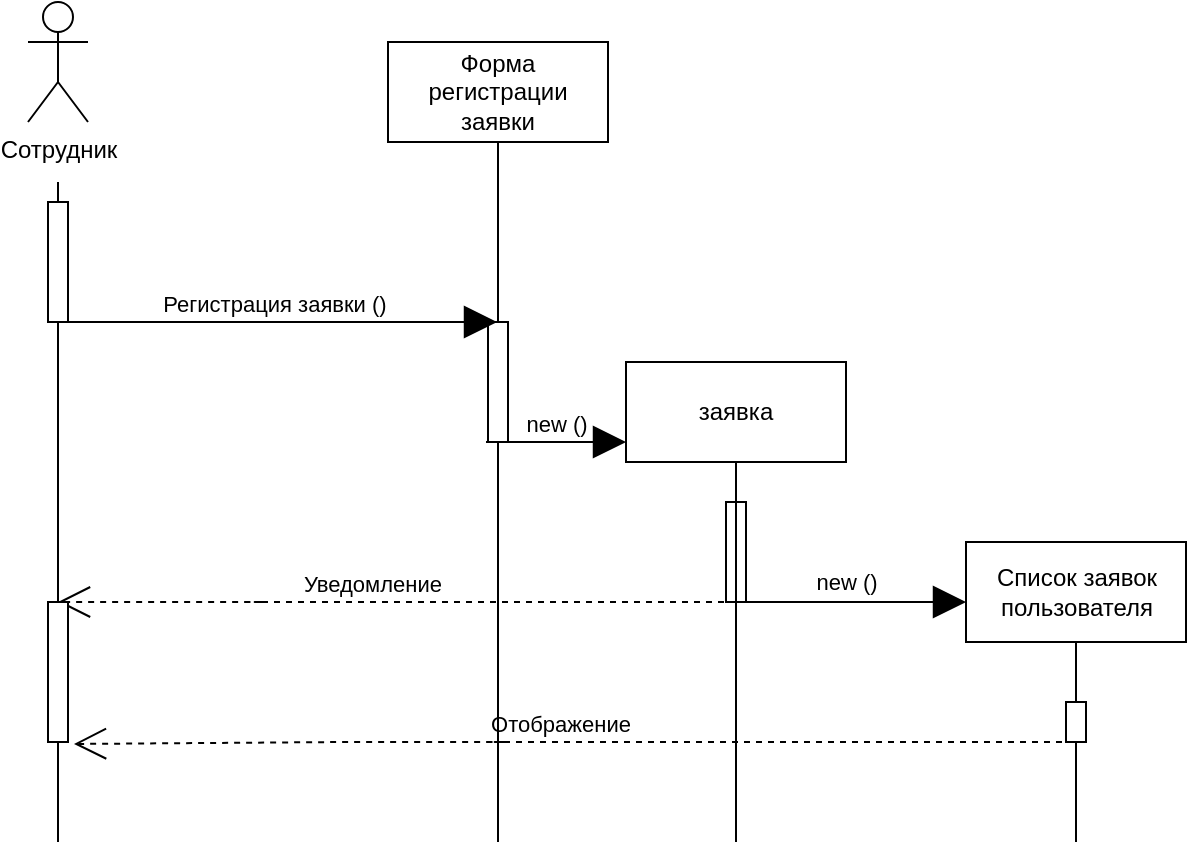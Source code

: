 <mxfile version="15.3.7" type="github">
  <diagram id="yxd2h5v2QWg0KXxMQdkO" name="Page-1">
    <mxGraphModel dx="1422" dy="765" grid="1" gridSize="10" guides="1" tooltips="1" connect="1" arrows="1" fold="1" page="1" pageScale="1" pageWidth="827" pageHeight="1169" math="0" shadow="0">
      <root>
        <mxCell id="0" />
        <mxCell id="1" parent="0" />
        <mxCell id="6VRx5CO1xJcbrcZvfMLV-1" value="Сотрудник" style="shape=umlActor;verticalLabelPosition=bottom;verticalAlign=top;html=1;outlineConnect=0;hachureGap=4;pointerEvents=0;" parent="1" vertex="1">
          <mxGeometry x="60" y="100" width="30" height="60" as="geometry" />
        </mxCell>
        <mxCell id="6VRx5CO1xJcbrcZvfMLV-2" value="" style="line;strokeWidth=1;direction=south;html=1;perimeter=backbonePerimeter;points=[];outlineConnect=0;hachureGap=4;pointerEvents=0;" parent="1" vertex="1">
          <mxGeometry x="70" y="190" width="10" height="330" as="geometry" />
        </mxCell>
        <mxCell id="6VRx5CO1xJcbrcZvfMLV-3" value="" style="verticalLabelPosition=bottom;verticalAlign=top;html=1;shape=mxgraph.basic.rect;fillColor2=none;strokeWidth=1;size=20;indent=5;hachureGap=4;pointerEvents=0;" parent="1" vertex="1">
          <mxGeometry x="70" y="200" width="10" height="60" as="geometry" />
        </mxCell>
        <mxCell id="6VRx5CO1xJcbrcZvfMLV-4" value="" style="verticalLabelPosition=bottom;verticalAlign=top;html=1;shape=mxgraph.basic.rect;fillColor2=none;strokeWidth=1;size=20;indent=5;hachureGap=4;pointerEvents=0;" parent="1" vertex="1">
          <mxGeometry x="70" y="320" width="10" as="geometry" />
        </mxCell>
        <mxCell id="6VRx5CO1xJcbrcZvfMLV-8" value="" style="verticalLabelPosition=bottom;verticalAlign=top;html=1;shape=mxgraph.basic.rect;fillColor2=none;strokeWidth=1;size=20;indent=5;hachureGap=4;pointerEvents=0;" parent="1" vertex="1">
          <mxGeometry x="409" y="350" width="10" height="50" as="geometry" />
        </mxCell>
        <mxCell id="6VRx5CO1xJcbrcZvfMLV-12" value="" style="line;strokeWidth=1;direction=south;html=1;perimeter=backbonePerimeter;points=[];outlineConnect=0;hachureGap=4;pointerEvents=0;" parent="1" vertex="1">
          <mxGeometry x="290" y="170" width="10" height="350" as="geometry" />
        </mxCell>
        <mxCell id="6VRx5CO1xJcbrcZvfMLV-13" value="" style="line;strokeWidth=1;direction=south;html=1;perimeter=backbonePerimeter;points=[];outlineConnect=0;hachureGap=4;pointerEvents=0;" parent="1" vertex="1">
          <mxGeometry x="579" y="420" width="10" height="100" as="geometry" />
        </mxCell>
        <mxCell id="6VRx5CO1xJcbrcZvfMLV-15" value="" style="verticalLabelPosition=bottom;verticalAlign=top;html=1;shape=mxgraph.basic.rect;fillColor2=none;strokeWidth=1;size=20;indent=5;hachureGap=4;pointerEvents=0;" parent="1" vertex="1">
          <mxGeometry x="290" y="260" width="10" height="60" as="geometry" />
        </mxCell>
        <mxCell id="6VRx5CO1xJcbrcZvfMLV-16" value="Форма регистрации заявки" style="html=1;hachureGap=4;pointerEvents=0;strokeWidth=1;align=center;whiteSpace=wrap;" parent="1" vertex="1">
          <mxGeometry x="240" y="120" width="110" height="50" as="geometry" />
        </mxCell>
        <mxCell id="6VRx5CO1xJcbrcZvfMLV-17" value="Список заявок&lt;br&gt;пользователя" style="html=1;hachureGap=4;pointerEvents=0;strokeWidth=1;" parent="1" vertex="1">
          <mxGeometry x="529" y="370" width="110" height="50" as="geometry" />
        </mxCell>
        <mxCell id="6VRx5CO1xJcbrcZvfMLV-20" value="Регистрация заявки ()" style="html=1;verticalAlign=bottom;labelBackgroundColor=none;endArrow=block;endFill=1;startSize=14;endSize=14;sourcePerimeterSpacing=8;targetPerimeterSpacing=8;" parent="1" target="6VRx5CO1xJcbrcZvfMLV-12" edge="1">
          <mxGeometry width="160" relative="1" as="geometry">
            <mxPoint x="70" y="260" as="sourcePoint" />
            <mxPoint x="230" y="260" as="targetPoint" />
            <Array as="points">
              <mxPoint x="270" y="260" />
            </Array>
          </mxGeometry>
        </mxCell>
        <mxCell id="6VRx5CO1xJcbrcZvfMLV-21" value="Уведомление" style="html=1;verticalAlign=bottom;labelBackgroundColor=none;endArrow=open;endFill=0;dashed=1;startSize=14;endSize=14;sourcePerimeterSpacing=8;targetPerimeterSpacing=8;exitX=-0.1;exitY=1;exitDx=0;exitDy=0;exitPerimeter=0;" parent="1" source="6VRx5CO1xJcbrcZvfMLV-8" target="6VRx5CO1xJcbrcZvfMLV-2" edge="1">
          <mxGeometry width="160" relative="1" as="geometry">
            <mxPoint x="280" y="400" as="sourcePoint" />
            <mxPoint x="80" y="400" as="targetPoint" />
            <Array as="points">
              <mxPoint x="170" y="400" />
              <mxPoint x="180" y="400" />
            </Array>
          </mxGeometry>
        </mxCell>
        <mxCell id="6VRx5CO1xJcbrcZvfMLV-27" value="заявка" style="html=1;hachureGap=4;pointerEvents=0;strokeWidth=1;whiteSpace=wrap;" parent="1" vertex="1">
          <mxGeometry x="359" y="280" width="110" height="50" as="geometry" />
        </mxCell>
        <mxCell id="6VRx5CO1xJcbrcZvfMLV-28" value="new ()" style="html=1;verticalAlign=bottom;labelBackgroundColor=none;endArrow=block;endFill=1;startSize=14;endSize=14;sourcePerimeterSpacing=8;targetPerimeterSpacing=8;" parent="1" edge="1">
          <mxGeometry width="160" relative="1" as="geometry">
            <mxPoint x="289" y="320" as="sourcePoint" />
            <mxPoint x="359" y="320" as="targetPoint" />
            <Array as="points">
              <mxPoint x="334.5" y="320" />
            </Array>
          </mxGeometry>
        </mxCell>
        <mxCell id="6VRx5CO1xJcbrcZvfMLV-29" value="" style="line;strokeWidth=1;direction=south;html=1;perimeter=backbonePerimeter;points=[];outlineConnect=0;hachureGap=4;pointerEvents=0;" parent="1" vertex="1">
          <mxGeometry x="409" y="330" width="10" height="190" as="geometry" />
        </mxCell>
        <mxCell id="6VRx5CO1xJcbrcZvfMLV-30" value="" style="verticalLabelPosition=bottom;verticalAlign=top;html=1;shape=mxgraph.basic.rect;fillColor2=none;strokeWidth=1;size=20;indent=5;hachureGap=4;pointerEvents=0;" parent="1" vertex="1">
          <mxGeometry x="70" y="400" width="10" height="70" as="geometry" />
        </mxCell>
        <mxCell id="6VRx5CO1xJcbrcZvfMLV-33" value="" style="html=1;verticalAlign=bottom;labelBackgroundColor=none;endArrow=block;endFill=1;startSize=14;endSize=14;sourcePerimeterSpacing=8;targetPerimeterSpacing=8;" parent="1" edge="1">
          <mxGeometry x="0.853" width="160" relative="1" as="geometry">
            <mxPoint x="425" y="400" as="sourcePoint" />
            <mxPoint x="529" y="400" as="targetPoint" />
            <Array as="points">
              <mxPoint x="405" y="400" />
              <mxPoint x="445" y="400" />
            </Array>
            <mxPoint as="offset" />
          </mxGeometry>
        </mxCell>
        <mxCell id="TttpfmrlGQ7GjgIqv1jq-1" value="new ()" style="edgeLabel;html=1;align=center;verticalAlign=middle;resizable=0;points=[];" vertex="1" connectable="0" parent="6VRx5CO1xJcbrcZvfMLV-33">
          <mxGeometry x="0.139" y="1" relative="1" as="geometry">
            <mxPoint x="2" y="-9" as="offset" />
          </mxGeometry>
        </mxCell>
        <mxCell id="6VRx5CO1xJcbrcZvfMLV-34" value="" style="verticalLabelPosition=bottom;verticalAlign=top;html=1;shape=mxgraph.basic.rect;fillColor2=none;strokeWidth=1;size=20;indent=5;hachureGap=4;pointerEvents=0;" parent="1" vertex="1">
          <mxGeometry x="579" y="450" width="10" height="20" as="geometry" />
        </mxCell>
        <mxCell id="6VRx5CO1xJcbrcZvfMLV-35" value="Отображение" style="html=1;verticalAlign=bottom;labelBackgroundColor=none;endArrow=open;endFill=0;dashed=1;startSize=14;endSize=14;sourcePerimeterSpacing=8;targetPerimeterSpacing=8;entryX=1.3;entryY=1.014;entryDx=0;entryDy=0;entryPerimeter=0;" parent="1" target="6VRx5CO1xJcbrcZvfMLV-30" edge="1">
          <mxGeometry width="160" relative="1" as="geometry">
            <mxPoint x="589" y="470" as="sourcePoint" />
            <mxPoint x="99" y="470" as="targetPoint" />
            <Array as="points">
              <mxPoint x="509" y="470" />
              <mxPoint x="290" y="470" />
              <mxPoint x="300" y="470" />
              <mxPoint x="219" y="470" />
            </Array>
          </mxGeometry>
        </mxCell>
      </root>
    </mxGraphModel>
  </diagram>
</mxfile>
